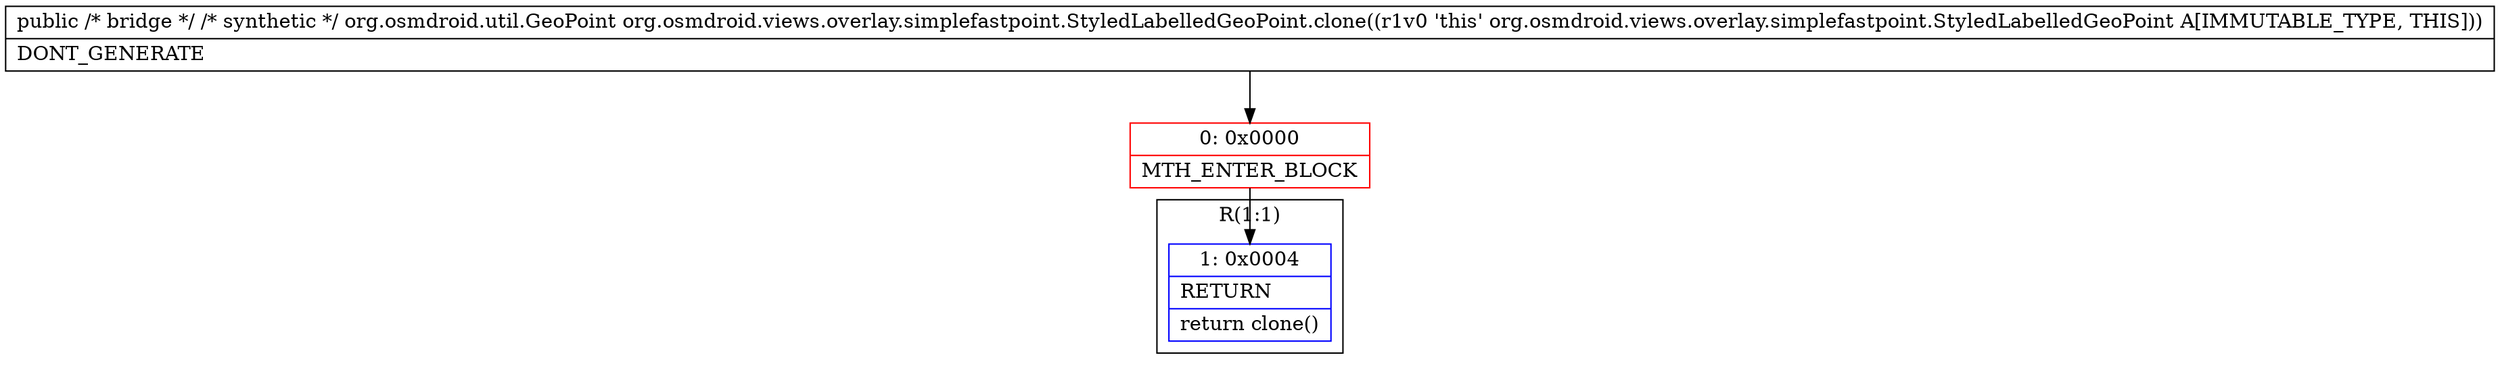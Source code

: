 digraph "CFG fororg.osmdroid.views.overlay.simplefastpoint.StyledLabelledGeoPoint.clone()Lorg\/osmdroid\/util\/GeoPoint;" {
subgraph cluster_Region_2127380143 {
label = "R(1:1)";
node [shape=record,color=blue];
Node_1 [shape=record,label="{1\:\ 0x0004|RETURN\l|return clone()\l}"];
}
Node_0 [shape=record,color=red,label="{0\:\ 0x0000|MTH_ENTER_BLOCK\l}"];
MethodNode[shape=record,label="{public \/* bridge *\/ \/* synthetic *\/ org.osmdroid.util.GeoPoint org.osmdroid.views.overlay.simplefastpoint.StyledLabelledGeoPoint.clone((r1v0 'this' org.osmdroid.views.overlay.simplefastpoint.StyledLabelledGeoPoint A[IMMUTABLE_TYPE, THIS]))  | DONT_GENERATE\l}"];
MethodNode -> Node_0;
Node_0 -> Node_1;
}

